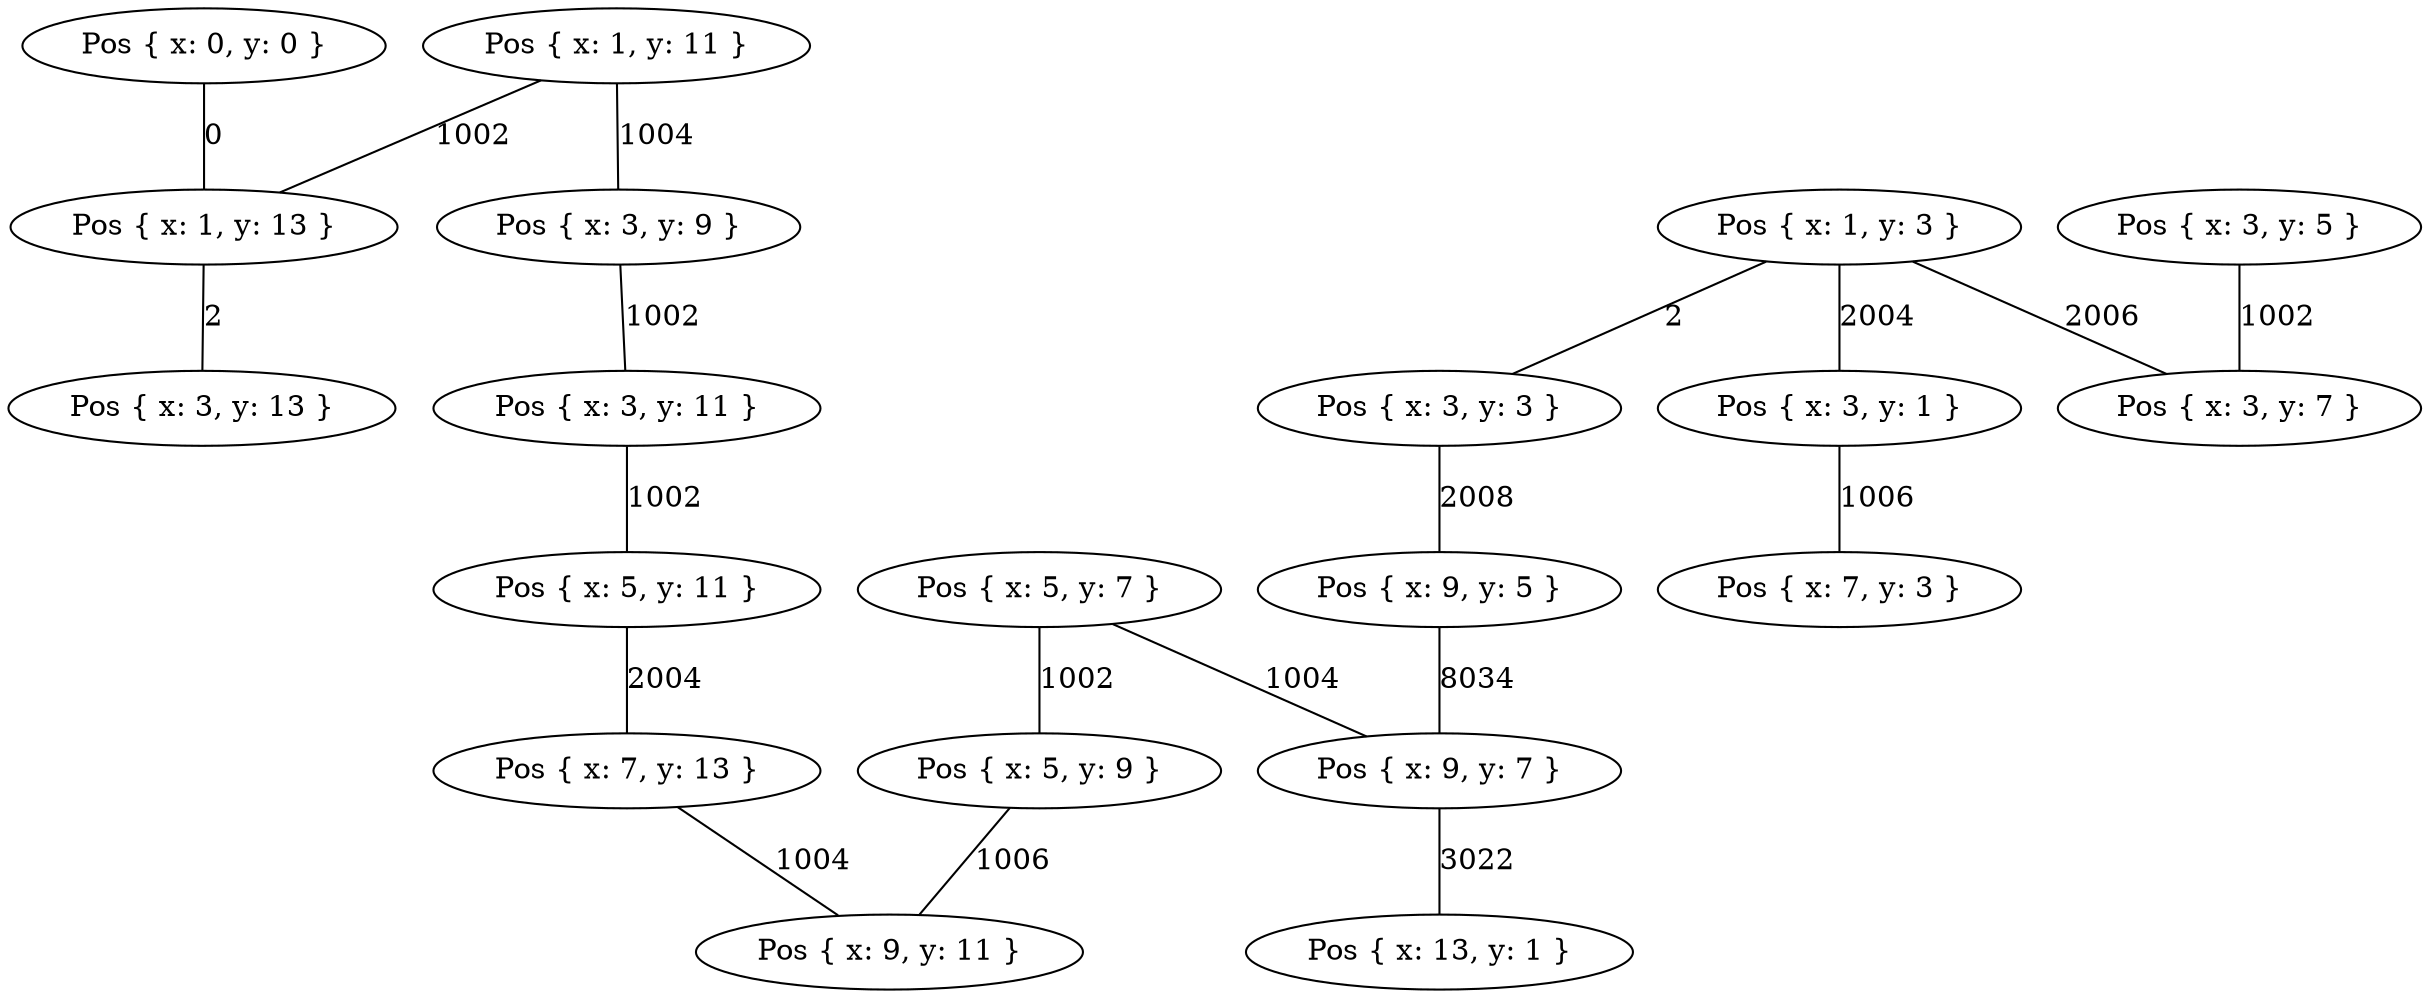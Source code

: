 graph {
    0 [ label = "Pos { x: 0, y: 0 }" ]
    1 [ label = "Pos { x: 1, y: 13 }" ]
    2 [ label = "Pos { x: 3, y: 13 }" ]
    3 [ label = "Pos { x: 1, y: 11 }" ]
    4 [ label = "Pos { x: 3, y: 9 }" ]
    5 [ label = "Pos { x: 3, y: 11 }" ]
    6 [ label = "Pos { x: 5, y: 11 }" ]
    7 [ label = "Pos { x: 7, y: 13 }" ]
    8 [ label = "Pos { x: 9, y: 11 }" ]
    9 [ label = "Pos { x: 5, y: 9 }" ]
    10 [ label = "Pos { x: 5, y: 7 }" ]
    11 [ label = "Pos { x: 9, y: 7 }" ]
    12 [ label = "Pos { x: 13, y: 1 }" ]
    13 [ label = "Pos { x: 9, y: 5 }" ]
    14 [ label = "Pos { x: 3, y: 3 }" ]
    15 [ label = "Pos { x: 1, y: 3 }" ]
    16 [ label = "Pos { x: 3, y: 1 }" ]
    17 [ label = "Pos { x: 7, y: 3 }" ]
    18 [ label = "Pos { x: 3, y: 7 }" ]
    19 [ label = "Pos { x: 3, y: 5 }" ]
    0 -- 1 [ label = "0" ]
    1 -- 2 [ label = "2" ]
    3 -- 1 [ label = "1002" ]
    3 -- 4 [ label = "1004" ]
    4 -- 5 [ label = "1002" ]
    5 -- 6 [ label = "1002" ]
    6 -- 7 [ label = "2004" ]
    7 -- 8 [ label = "1004" ]
    9 -- 8 [ label = "1006" ]
    10 -- 9 [ label = "1002" ]
    10 -- 11 [ label = "1004" ]
    11 -- 12 [ label = "3022" ]
    13 -- 11 [ label = "8034" ]
    14 -- 13 [ label = "2008" ]
    15 -- 14 [ label = "2" ]
    15 -- 16 [ label = "2004" ]
    16 -- 17 [ label = "1006" ]
    15 -- 18 [ label = "2006" ]
    19 -- 18 [ label = "1002" ]
}

